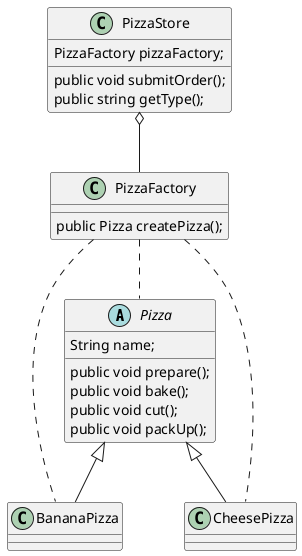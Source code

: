 @startuml
abstract class Pizza{
    String name;
    public void prepare();
    public void bake();
    public void cut();
    public void packUp();
}
class BananaPizza extends Pizza{

}
class CheesePizza extends Pizza{

}
class PizzaStore{
    PizzaFactory pizzaFactory;
    public void submitOrder();
    public string getType();
}
class PizzaFactory{
    public Pizza createPizza();
}
PizzaStore o-- PizzaFactory
PizzaFactory .. Pizza
PizzaFactory .. CheesePizza
PizzaFactory .. BananaPizza
@enduml
